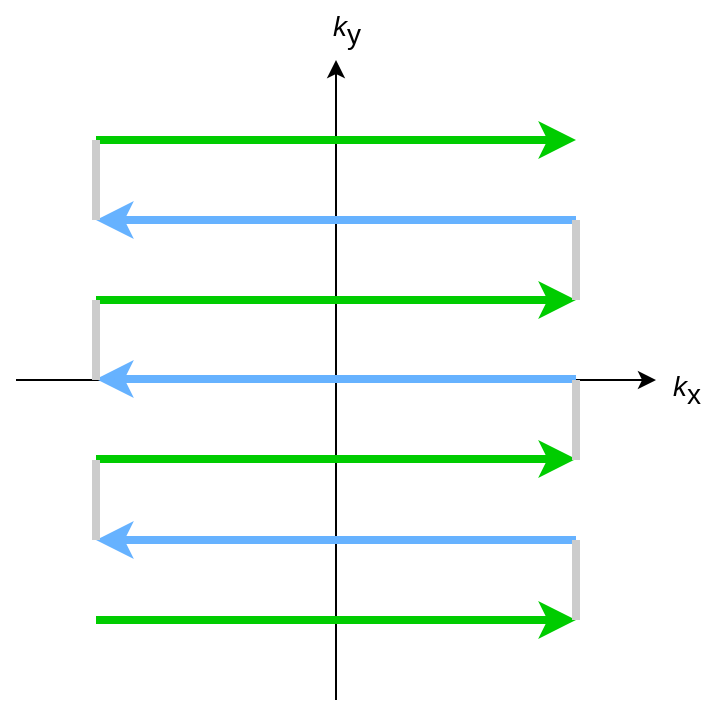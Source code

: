 <mxfile version="12.3.3" type="github" pages="3"><diagram id="dWQ_RPNl76p2HK_l0Ewb" name="EPI"><mxGraphModel dx="2233" dy="916" grid="1" gridSize="10" guides="1" tooltips="1" connect="1" arrows="1" fold="1" page="1" pageScale="1" pageWidth="850" pageHeight="1100" math="0" shadow="0"><root><mxCell id="0"/><mxCell id="1" parent="0"/><mxCell id="hnD03q-7u8jb8dXHpKD1-1" value="" style="endArrow=classic;html=1;" edge="1" parent="1"><mxGeometry width="50" height="50" relative="1" as="geometry"><mxPoint y="440" as="sourcePoint"/><mxPoint x="320" y="440" as="targetPoint"/></mxGeometry></mxCell><mxCell id="hnD03q-7u8jb8dXHpKD1-2" value="&lt;i style=&quot;font-size: 14px;&quot;&gt;k&lt;/i&gt;&lt;sub style=&quot;font-size: 14px;&quot;&gt;x&lt;/sub&gt;" style="text;html=1;resizable=0;autosize=1;align=center;verticalAlign=middle;points=[];fillColor=none;strokeColor=none;rounded=0;fontSize=14;" vertex="1" parent="1"><mxGeometry x="320" y="430" width="30" height="30" as="geometry"/></mxCell><mxCell id="hnD03q-7u8jb8dXHpKD1-3" value="" style="endArrow=classic;html=1;" edge="1" parent="1"><mxGeometry width="50" height="50" relative="1" as="geometry"><mxPoint x="160" y="600" as="sourcePoint"/><mxPoint x="160" y="280" as="targetPoint"/></mxGeometry></mxCell><mxCell id="hnD03q-7u8jb8dXHpKD1-4" value="" style="endArrow=classic;html=1;fontSize=14;strokeWidth=4;strokeColor=#00CC00;" edge="1" parent="1"><mxGeometry width="50" height="50" relative="1" as="geometry"><mxPoint x="40" y="560" as="sourcePoint"/><mxPoint x="280" y="560" as="targetPoint"/></mxGeometry></mxCell><mxCell id="hnD03q-7u8jb8dXHpKD1-5" value="" style="endArrow=classic;html=1;fontSize=14;strokeWidth=4;strokeColor=#66B2FF;" edge="1" parent="1"><mxGeometry width="50" height="50" relative="1" as="geometry"><mxPoint x="280" y="520" as="sourcePoint"/><mxPoint x="40" y="520" as="targetPoint"/></mxGeometry></mxCell><mxCell id="hnD03q-7u8jb8dXHpKD1-6" value="" style="endArrow=classic;html=1;fontSize=14;strokeWidth=4;strokeColor=#00CC00;" edge="1" parent="1"><mxGeometry width="50" height="50" relative="1" as="geometry"><mxPoint x="40" y="479.5" as="sourcePoint"/><mxPoint x="280" y="479.5" as="targetPoint"/></mxGeometry></mxCell><mxCell id="hnD03q-7u8jb8dXHpKD1-7" value="" style="endArrow=classic;html=1;fontSize=14;strokeWidth=4;strokeColor=#66B2FF;" edge="1" parent="1"><mxGeometry width="50" height="50" relative="1" as="geometry"><mxPoint x="280" y="439.5" as="sourcePoint"/><mxPoint x="40" y="439.5" as="targetPoint"/></mxGeometry></mxCell><mxCell id="hnD03q-7u8jb8dXHpKD1-8" value="" style="endArrow=classic;html=1;fontSize=14;strokeWidth=4;strokeColor=#00CC00;" edge="1" parent="1"><mxGeometry width="50" height="50" relative="1" as="geometry"><mxPoint x="40" y="400" as="sourcePoint"/><mxPoint x="280" y="400" as="targetPoint"/></mxGeometry></mxCell><mxCell id="hnD03q-7u8jb8dXHpKD1-9" value="" style="endArrow=classic;html=1;fontSize=14;strokeWidth=4;strokeColor=#66B2FF;" edge="1" parent="1"><mxGeometry width="50" height="50" relative="1" as="geometry"><mxPoint x="280" y="360" as="sourcePoint"/><mxPoint x="40" y="360" as="targetPoint"/></mxGeometry></mxCell><mxCell id="hnD03q-7u8jb8dXHpKD1-10" value="" style="endArrow=classic;html=1;fontSize=14;strokeWidth=4;strokeColor=#00CC00;" edge="1" parent="1"><mxGeometry width="50" height="50" relative="1" as="geometry"><mxPoint x="40" y="320" as="sourcePoint"/><mxPoint x="280" y="320" as="targetPoint"/></mxGeometry></mxCell><mxCell id="hnD03q-7u8jb8dXHpKD1-12" value="" style="endArrow=none;html=1;strokeColor=#CCCCCC;strokeWidth=4;fontSize=14;" edge="1" parent="1"><mxGeometry width="50" height="50" relative="1" as="geometry"><mxPoint x="280" y="560" as="sourcePoint"/><mxPoint x="280" y="520" as="targetPoint"/></mxGeometry></mxCell><mxCell id="hnD03q-7u8jb8dXHpKD1-13" value="" style="endArrow=none;html=1;strokeColor=#CCCCCC;strokeWidth=4;fontSize=14;" edge="1" parent="1"><mxGeometry width="50" height="50" relative="1" as="geometry"><mxPoint x="40" y="520" as="sourcePoint"/><mxPoint x="40" y="480" as="targetPoint"/></mxGeometry></mxCell><mxCell id="hnD03q-7u8jb8dXHpKD1-14" value="" style="endArrow=none;html=1;strokeColor=#CCCCCC;strokeWidth=4;fontSize=14;" edge="1" parent="1"><mxGeometry width="50" height="50" relative="1" as="geometry"><mxPoint x="280" y="480" as="sourcePoint"/><mxPoint x="280" y="440" as="targetPoint"/></mxGeometry></mxCell><mxCell id="hnD03q-7u8jb8dXHpKD1-15" value="" style="endArrow=none;html=1;strokeColor=#CCCCCC;strokeWidth=4;fontSize=14;" edge="1" parent="1"><mxGeometry width="50" height="50" relative="1" as="geometry"><mxPoint x="280" y="400" as="sourcePoint"/><mxPoint x="280" y="360" as="targetPoint"/></mxGeometry></mxCell><mxCell id="hnD03q-7u8jb8dXHpKD1-16" value="" style="endArrow=none;html=1;strokeColor=#CCCCCC;strokeWidth=4;fontSize=14;" edge="1" parent="1"><mxGeometry width="50" height="50" relative="1" as="geometry"><mxPoint x="40" y="440" as="sourcePoint"/><mxPoint x="40" y="400" as="targetPoint"/></mxGeometry></mxCell><mxCell id="hnD03q-7u8jb8dXHpKD1-17" value="" style="endArrow=none;html=1;strokeColor=#CCCCCC;strokeWidth=4;fontSize=14;" edge="1" parent="1"><mxGeometry width="50" height="50" relative="1" as="geometry"><mxPoint x="40" y="360" as="sourcePoint"/><mxPoint x="40" y="320" as="targetPoint"/><Array as="points"><mxPoint x="40" y="340"/></Array></mxGeometry></mxCell><mxCell id="hnD03q-7u8jb8dXHpKD1-18" value="&lt;i style=&quot;font-size: 14px&quot;&gt;k&lt;/i&gt;&lt;sub style=&quot;font-size: 14px&quot;&gt;y&lt;/sub&gt;" style="text;html=1;resizable=0;autosize=1;align=center;verticalAlign=middle;points=[];fillColor=none;strokeColor=none;rounded=0;fontSize=14;" vertex="1" parent="1"><mxGeometry x="150" y="250" width="30" height="30" as="geometry"/></mxCell></root></mxGraphModel></diagram><diagram id="7Dn3vVx7EsHWlb7-MPDv" name="EPI with gradient delay"><mxGraphModel dx="1383" dy="916" grid="1" gridSize="10" guides="1" tooltips="1" connect="1" arrows="1" fold="1" page="1" pageScale="1" pageWidth="850" pageHeight="1100" math="0" shadow="0"><root><mxCell id="YTz9q1W4o07YUxBPmPnB-0"/><mxCell id="YTz9q1W4o07YUxBPmPnB-1" parent="YTz9q1W4o07YUxBPmPnB-0"/><mxCell id="A3XJtD_vR3NZQ_vuuucK-0" value="" style="endArrow=classic;html=1;" edge="1" parent="YTz9q1W4o07YUxBPmPnB-1"><mxGeometry width="50" height="50" relative="1" as="geometry"><mxPoint x="402" y="440" as="sourcePoint"/><mxPoint x="722" y="440" as="targetPoint"/></mxGeometry></mxCell><mxCell id="A3XJtD_vR3NZQ_vuuucK-1" value="&lt;i style=&quot;font-size: 14px;&quot;&gt;k&lt;/i&gt;&lt;sub style=&quot;font-size: 14px;&quot;&gt;x&lt;/sub&gt;" style="text;html=1;resizable=0;autosize=1;align=center;verticalAlign=middle;points=[];fillColor=none;strokeColor=none;rounded=0;fontSize=14;" vertex="1" parent="YTz9q1W4o07YUxBPmPnB-1"><mxGeometry x="722" y="430" width="30" height="30" as="geometry"/></mxCell><mxCell id="A3XJtD_vR3NZQ_vuuucK-2" value="" style="endArrow=classic;html=1;" edge="1" parent="YTz9q1W4o07YUxBPmPnB-1"><mxGeometry width="50" height="50" relative="1" as="geometry"><mxPoint x="562" y="600" as="sourcePoint"/><mxPoint x="562" y="280" as="targetPoint"/></mxGeometry></mxCell><mxCell id="A3XJtD_vR3NZQ_vuuucK-3" value="" style="endArrow=classic;html=1;fontSize=14;strokeWidth=4;strokeColor=#00CC00;" edge="1" parent="YTz9q1W4o07YUxBPmPnB-1"><mxGeometry width="50" height="50" relative="1" as="geometry"><mxPoint x="450" y="560" as="sourcePoint"/><mxPoint x="690" y="560" as="targetPoint"/></mxGeometry></mxCell><mxCell id="A3XJtD_vR3NZQ_vuuucK-4" value="" style="endArrow=classic;html=1;fontSize=14;strokeWidth=4;strokeColor=#66B2FF;" edge="1" parent="YTz9q1W4o07YUxBPmPnB-1"><mxGeometry width="50" height="50" relative="1" as="geometry"><mxPoint x="674" y="520" as="sourcePoint"/><mxPoint x="434" y="520" as="targetPoint"/></mxGeometry></mxCell><mxCell id="A3XJtD_vR3NZQ_vuuucK-5" value="" style="endArrow=classic;html=1;fontSize=14;strokeWidth=4;strokeColor=#00CC00;" edge="1" parent="YTz9q1W4o07YUxBPmPnB-1"><mxGeometry width="50" height="50" relative="1" as="geometry"><mxPoint x="450" y="479.5" as="sourcePoint"/><mxPoint x="690" y="479.5" as="targetPoint"/></mxGeometry></mxCell><mxCell id="A3XJtD_vR3NZQ_vuuucK-6" value="" style="endArrow=classic;html=1;fontSize=14;strokeWidth=4;strokeColor=#66B2FF;" edge="1" parent="YTz9q1W4o07YUxBPmPnB-1"><mxGeometry width="50" height="50" relative="1" as="geometry"><mxPoint x="674" y="439.5" as="sourcePoint"/><mxPoint x="434" y="439.5" as="targetPoint"/></mxGeometry></mxCell><mxCell id="A3XJtD_vR3NZQ_vuuucK-7" value="" style="endArrow=classic;html=1;fontSize=14;strokeWidth=4;strokeColor=#00CC00;" edge="1" parent="YTz9q1W4o07YUxBPmPnB-1"><mxGeometry width="50" height="50" relative="1" as="geometry"><mxPoint x="450" y="400" as="sourcePoint"/><mxPoint x="690" y="400" as="targetPoint"/></mxGeometry></mxCell><mxCell id="A3XJtD_vR3NZQ_vuuucK-8" value="" style="endArrow=classic;html=1;fontSize=14;strokeWidth=4;strokeColor=#66B2FF;" edge="1" parent="YTz9q1W4o07YUxBPmPnB-1"><mxGeometry width="50" height="50" relative="1" as="geometry"><mxPoint x="674" y="360" as="sourcePoint"/><mxPoint x="434" y="360" as="targetPoint"/></mxGeometry></mxCell><mxCell id="A3XJtD_vR3NZQ_vuuucK-9" value="" style="endArrow=classic;html=1;fontSize=14;strokeWidth=4;strokeColor=#00CC00;" edge="1" parent="YTz9q1W4o07YUxBPmPnB-1"><mxGeometry width="50" height="50" relative="1" as="geometry"><mxPoint x="450" y="320" as="sourcePoint"/><mxPoint x="690" y="320" as="targetPoint"/></mxGeometry></mxCell><mxCell id="A3XJtD_vR3NZQ_vuuucK-10" value="" style="endArrow=none;html=1;strokeColor=#CCCCCC;strokeWidth=4;fontSize=14;" edge="1" parent="YTz9q1W4o07YUxBPmPnB-1"><mxGeometry width="50" height="50" relative="1" as="geometry"><mxPoint x="682" y="560" as="sourcePoint"/><mxPoint x="670" y="520" as="targetPoint"/></mxGeometry></mxCell><mxCell id="A3XJtD_vR3NZQ_vuuucK-11" value="" style="endArrow=none;html=1;strokeColor=#CCCCCC;strokeWidth=4;fontSize=14;" edge="1" parent="YTz9q1W4o07YUxBPmPnB-1"><mxGeometry width="50" height="50" relative="1" as="geometry"><mxPoint x="440" y="520" as="sourcePoint"/><mxPoint x="452" y="480" as="targetPoint"/></mxGeometry></mxCell><mxCell id="A3XJtD_vR3NZQ_vuuucK-12" value="&lt;i style=&quot;font-size: 14px&quot;&gt;k&lt;/i&gt;&lt;sub style=&quot;font-size: 14px&quot;&gt;y&lt;/sub&gt;" style="text;html=1;resizable=0;autosize=1;align=center;verticalAlign=middle;points=[];fillColor=none;strokeColor=none;rounded=0;fontSize=14;" vertex="1" parent="YTz9q1W4o07YUxBPmPnB-1"><mxGeometry x="552" y="250" width="30" height="30" as="geometry"/></mxCell><mxCell id="A3XJtD_vR3NZQ_vuuucK-13" value="" style="endArrow=none;html=1;strokeColor=#CCCCCC;strokeWidth=4;fontSize=14;" edge="1" parent="YTz9q1W4o07YUxBPmPnB-1"><mxGeometry width="50" height="50" relative="1" as="geometry"><mxPoint x="440" y="440" as="sourcePoint"/><mxPoint x="452" y="400" as="targetPoint"/></mxGeometry></mxCell><mxCell id="A3XJtD_vR3NZQ_vuuucK-14" value="" style="endArrow=none;html=1;strokeColor=#CCCCCC;strokeWidth=4;fontSize=14;" edge="1" parent="YTz9q1W4o07YUxBPmPnB-1"><mxGeometry width="50" height="50" relative="1" as="geometry"><mxPoint x="440" y="360" as="sourcePoint"/><mxPoint x="452" y="320" as="targetPoint"/></mxGeometry></mxCell><mxCell id="A3XJtD_vR3NZQ_vuuucK-15" value="" style="endArrow=none;html=1;strokeColor=#CCCCCC;strokeWidth=4;fontSize=14;" edge="1" parent="YTz9q1W4o07YUxBPmPnB-1"><mxGeometry width="50" height="50" relative="1" as="geometry"><mxPoint x="682" y="480" as="sourcePoint"/><mxPoint x="670" y="440" as="targetPoint"/></mxGeometry></mxCell><mxCell id="A3XJtD_vR3NZQ_vuuucK-16" value="" style="endArrow=none;html=1;strokeColor=#CCCCCC;strokeWidth=4;fontSize=14;" edge="1" parent="YTz9q1W4o07YUxBPmPnB-1"><mxGeometry width="50" height="50" relative="1" as="geometry"><mxPoint x="682" y="400" as="sourcePoint"/><mxPoint x="670" y="360" as="targetPoint"/></mxGeometry></mxCell></root></mxGraphModel></diagram><diagram id="C0NaQ2ojGnTsEy5QrYG0" name="zoom in"><mxGraphModel dx="1383" dy="916" grid="1" gridSize="10" guides="1" tooltips="1" connect="1" arrows="1" fold="1" page="1" pageScale="1" pageWidth="850" pageHeight="1100" math="0" shadow="0"><root><mxCell id="tZXsVnDwvLfE3-TvZO0o-0"/><mxCell id="tZXsVnDwvLfE3-TvZO0o-1" parent="tZXsVnDwvLfE3-TvZO0o-0"/><mxCell id="tZgTbES_8LPO2cgL-CDi-0" value="" style="endArrow=none;html=1;fontSize=14;strokeWidth=8;strokeColor=#00CC00;endFill=0;" edge="1" parent="tZXsVnDwvLfE3-TvZO0o-1"><mxGeometry width="50" height="50" relative="1" as="geometry"><mxPoint x="580" y="440" as="sourcePoint"/><mxPoint x="240" y="440" as="targetPoint"/></mxGeometry></mxCell><mxCell id="tZgTbES_8LPO2cgL-CDi-1" value="" style="endArrow=none;html=1;strokeColor=#CCCCCC;strokeWidth=1;fontSize=14;" edge="1" parent="tZXsVnDwvLfE3-TvZO0o-1"><mxGeometry width="50" height="50" relative="1" as="geometry"><mxPoint x="200" y="440" as="sourcePoint"/><mxPoint x="590" y="440" as="targetPoint"/><Array as="points"><mxPoint x="400" y="440"/></Array></mxGeometry></mxCell><mxCell id="tZgTbES_8LPO2cgL-CDi-4" value="" style="endArrow=none;html=1;fontSize=14;strokeWidth=8;strokeColor=#66B2FF;endFill=0;" edge="1" parent="tZXsVnDwvLfE3-TvZO0o-1"><mxGeometry width="50" height="50" relative="1" as="geometry"><mxPoint x="600" y="360" as="sourcePoint"/><mxPoint x="260" y="360" as="targetPoint"/></mxGeometry></mxCell><mxCell id="tZgTbES_8LPO2cgL-CDi-5" value="" style="endArrow=none;html=1;strokeColor=#666666;strokeWidth=1;fontSize=14;dashed=1;" edge="1" parent="tZXsVnDwvLfE3-TvZO0o-1"><mxGeometry width="50" height="50" relative="1" as="geometry"><mxPoint x="260" y="330" as="sourcePoint"/><mxPoint x="260" y="440" as="targetPoint"/><Array as="points"/></mxGeometry></mxCell><mxCell id="tZgTbES_8LPO2cgL-CDi-6" value="" style="endArrow=none;html=1;strokeColor=#666666;strokeWidth=1;fontSize=14;dashed=1;" edge="1" parent="tZXsVnDwvLfE3-TvZO0o-1"><mxGeometry width="50" height="50" relative="1" as="geometry"><mxPoint x="240" y="330" as="sourcePoint"/><mxPoint x="240" y="440" as="targetPoint"/><Array as="points"/></mxGeometry></mxCell><mxCell id="KBwtHvABKNnisMQDYoBo-1" value="" style="endArrow=classic;html=1;strokeColor=#000000;strokeWidth=3;fontSize=14;endFill=1;" edge="1" parent="tZXsVnDwvLfE3-TvZO0o-1"><mxGeometry width="50" height="50" relative="1" as="geometry"><mxPoint x="200" y="400" as="sourcePoint"/><mxPoint x="240" y="400" as="targetPoint"/></mxGeometry></mxCell><mxCell id="KBwtHvABKNnisMQDYoBo-2" value="" style="endArrow=classic;html=1;strokeColor=#000000;strokeWidth=3;fontSize=14;endFill=1;" edge="1" parent="tZXsVnDwvLfE3-TvZO0o-1"><mxGeometry width="50" height="50" relative="1" as="geometry"><mxPoint x="300" y="400" as="sourcePoint"/><mxPoint x="260" y="400" as="targetPoint"/></mxGeometry></mxCell><mxCell id="KBwtHvABKNnisMQDYoBo-3" value="&lt;font style=&quot;font-size: 19px&quot;&gt;gradient time delay&lt;/font&gt;" style="text;html=1;resizable=0;autosize=1;align=center;verticalAlign=middle;points=[];fillColor=none;strokeColor=none;rounded=0;fontSize=14;" vertex="1" parent="tZXsVnDwvLfE3-TvZO0o-1"><mxGeometry x="300" y="390" width="180" height="20" as="geometry"/></mxCell></root></mxGraphModel></diagram></mxfile>